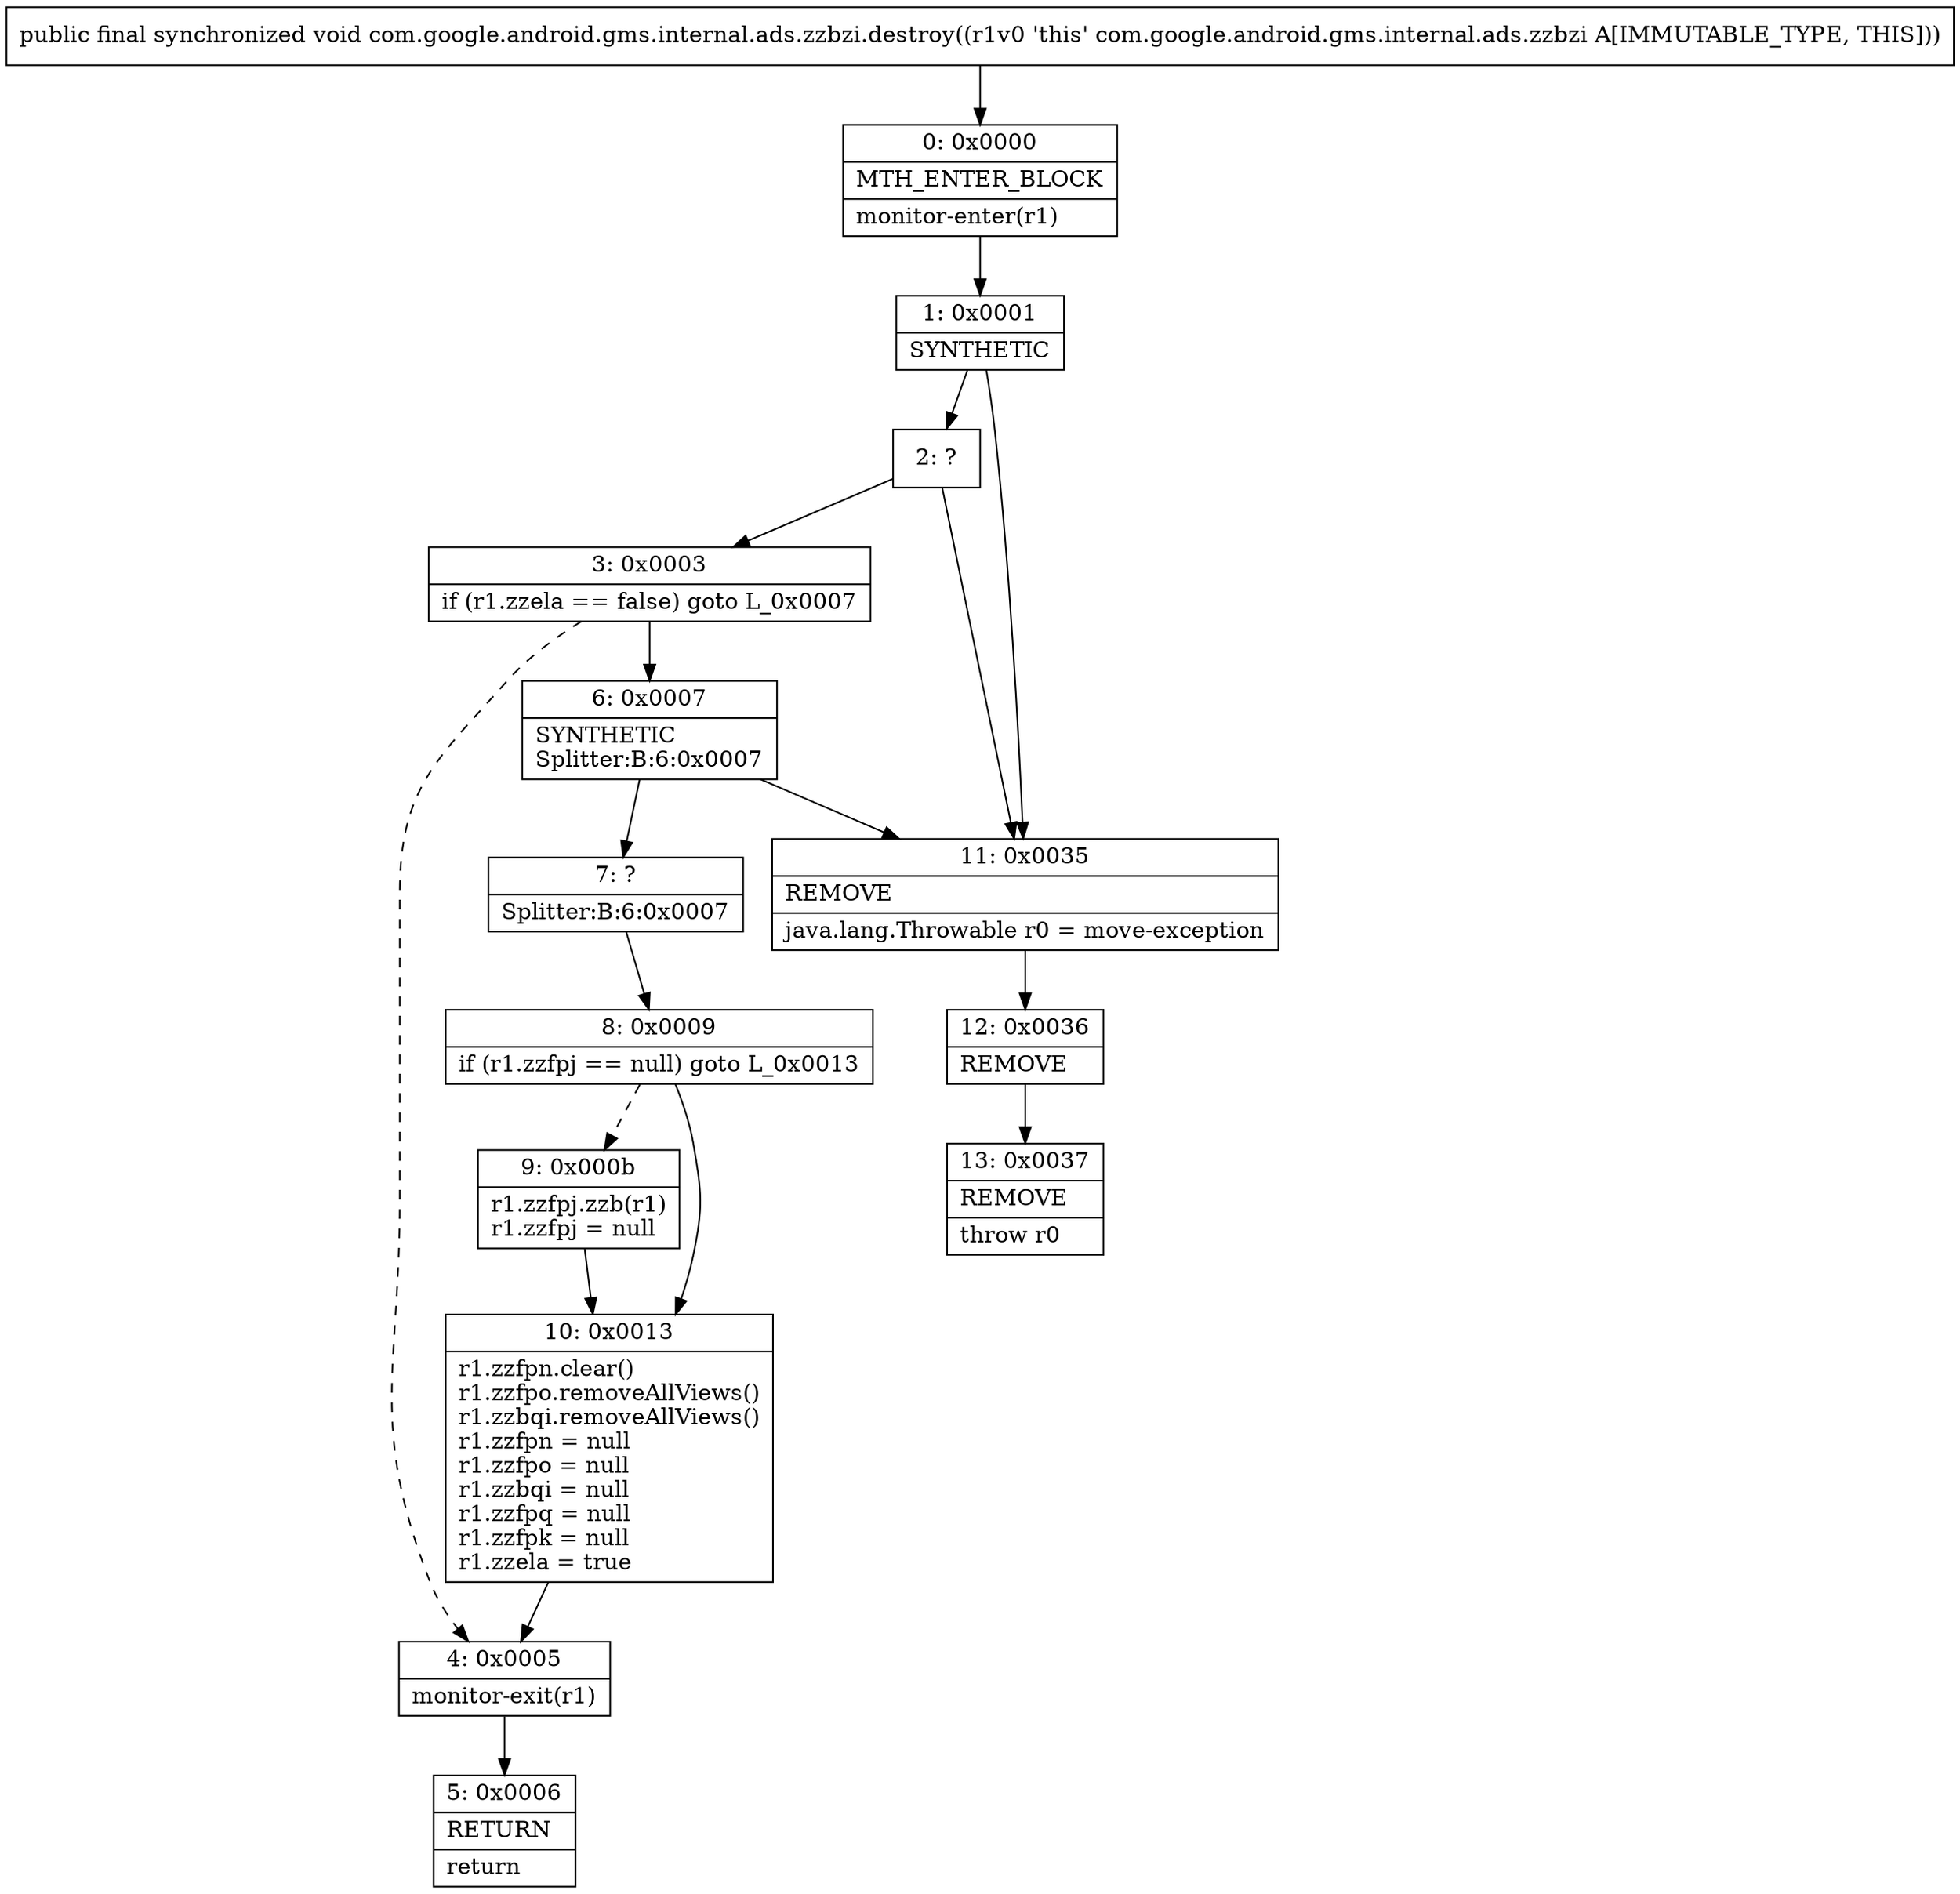 digraph "CFG forcom.google.android.gms.internal.ads.zzbzi.destroy()V" {
Node_0 [shape=record,label="{0\:\ 0x0000|MTH_ENTER_BLOCK\l|monitor\-enter(r1)\l}"];
Node_1 [shape=record,label="{1\:\ 0x0001|SYNTHETIC\l}"];
Node_2 [shape=record,label="{2\:\ ?}"];
Node_3 [shape=record,label="{3\:\ 0x0003|if (r1.zzela == false) goto L_0x0007\l}"];
Node_4 [shape=record,label="{4\:\ 0x0005|monitor\-exit(r1)\l}"];
Node_5 [shape=record,label="{5\:\ 0x0006|RETURN\l|return\l}"];
Node_6 [shape=record,label="{6\:\ 0x0007|SYNTHETIC\lSplitter:B:6:0x0007\l}"];
Node_7 [shape=record,label="{7\:\ ?|Splitter:B:6:0x0007\l}"];
Node_8 [shape=record,label="{8\:\ 0x0009|if (r1.zzfpj == null) goto L_0x0013\l}"];
Node_9 [shape=record,label="{9\:\ 0x000b|r1.zzfpj.zzb(r1)\lr1.zzfpj = null\l}"];
Node_10 [shape=record,label="{10\:\ 0x0013|r1.zzfpn.clear()\lr1.zzfpo.removeAllViews()\lr1.zzbqi.removeAllViews()\lr1.zzfpn = null\lr1.zzfpo = null\lr1.zzbqi = null\lr1.zzfpq = null\lr1.zzfpk = null\lr1.zzela = true\l}"];
Node_11 [shape=record,label="{11\:\ 0x0035|REMOVE\l|java.lang.Throwable r0 = move\-exception\l}"];
Node_12 [shape=record,label="{12\:\ 0x0036|REMOVE\l}"];
Node_13 [shape=record,label="{13\:\ 0x0037|REMOVE\l|throw r0\l}"];
MethodNode[shape=record,label="{public final synchronized void com.google.android.gms.internal.ads.zzbzi.destroy((r1v0 'this' com.google.android.gms.internal.ads.zzbzi A[IMMUTABLE_TYPE, THIS])) }"];
MethodNode -> Node_0;
Node_0 -> Node_1;
Node_1 -> Node_2;
Node_1 -> Node_11;
Node_2 -> Node_3;
Node_2 -> Node_11;
Node_3 -> Node_4[style=dashed];
Node_3 -> Node_6;
Node_4 -> Node_5;
Node_6 -> Node_7;
Node_6 -> Node_11;
Node_7 -> Node_8;
Node_8 -> Node_9[style=dashed];
Node_8 -> Node_10;
Node_9 -> Node_10;
Node_10 -> Node_4;
Node_11 -> Node_12;
Node_12 -> Node_13;
}

